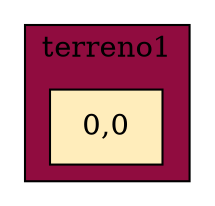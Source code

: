 
        digraph L{
        node[shape=box fillcolor="#FFEDBB" style=filled]
        subgraph cluster_p{label= terreno1 bgcolor = "#900C3F"raiz[label = "0,0"]}}